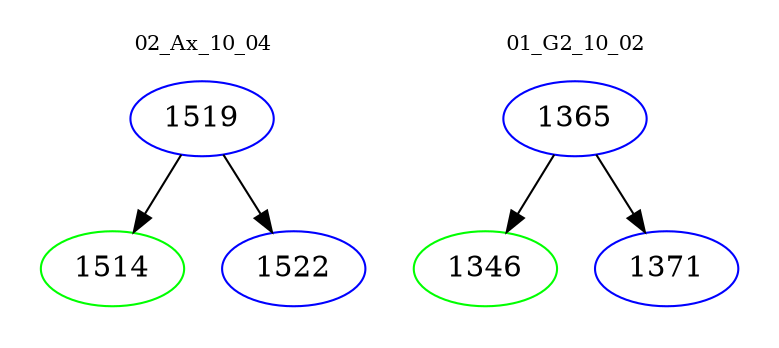digraph{
subgraph cluster_0 {
color = white
label = "02_Ax_10_04";
fontsize=10;
T0_1519 [label="1519", color="blue"]
T0_1519 -> T0_1514 [color="black"]
T0_1514 [label="1514", color="green"]
T0_1519 -> T0_1522 [color="black"]
T0_1522 [label="1522", color="blue"]
}
subgraph cluster_1 {
color = white
label = "01_G2_10_02";
fontsize=10;
T1_1365 [label="1365", color="blue"]
T1_1365 -> T1_1346 [color="black"]
T1_1346 [label="1346", color="green"]
T1_1365 -> T1_1371 [color="black"]
T1_1371 [label="1371", color="blue"]
}
}
